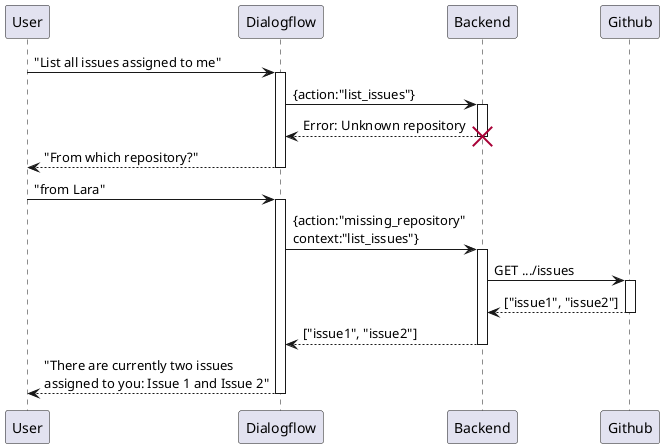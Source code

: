 @startuml
participant User
participant Dialogflow
participant Backend
participant Github
User -> Dialogflow: "List all issues assigned to me"

activate Dialogflow
Dialogflow -> Backend: {action:"list_issues"}
activate Backend
Backend --> Dialogflow: Error: Unknown repository
destroy Backend
Dialogflow --> User: "From which repository?"
deactivate Dialogflow

User -> Dialogflow: "from Lara"
activate Dialogflow
Dialogflow -> Backend: {action:"missing_repository"\ncontext:"list_issues"}
activate Backend
Backend -> Github: GET .../issues
activate Github
Github --> Backend: ["issue1", "issue2"]
deactivate Github
Backend --> Dialogflow: ["issue1", "issue2"]
deactivate Backend
Dialogflow --> User: "There are currently two issues\nassigned to you: Issue 1 and Issue 2"
deactivate Dialogflow
@enduml